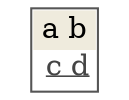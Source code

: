 #data_model
digraph {
graph [rankdir=BT tooltip="Data Model" ]

node [margin=0 fontcolor = "#444444" ]

edge [color = "#555555", arrowsize = 1, ]

pack=true
packmode= "node"

  "a b" [id = "a b", label = <<TABLE ALIGN="LEFT" BORDER="1" CELLBORDER="0" CELLSPACING="0" COLOR="#555555">
    <TR>
      <TD COLSPAN="2" BGCOLOR="#EFEBDD" BORDER="0"><FONT COLOR="#000000">a b</FONT>
</TD>
    </TR>
    <TR>
      <TD ALIGN="LEFT" BGCOLOR="#FFFFFF"></TD>
      <TD ALIGN="LEFT" BGCOLOR="#FFFFFF"><U>c d</U></TD>
    </TR>
  </TABLE>>, shape = "plaintext"] 


}
